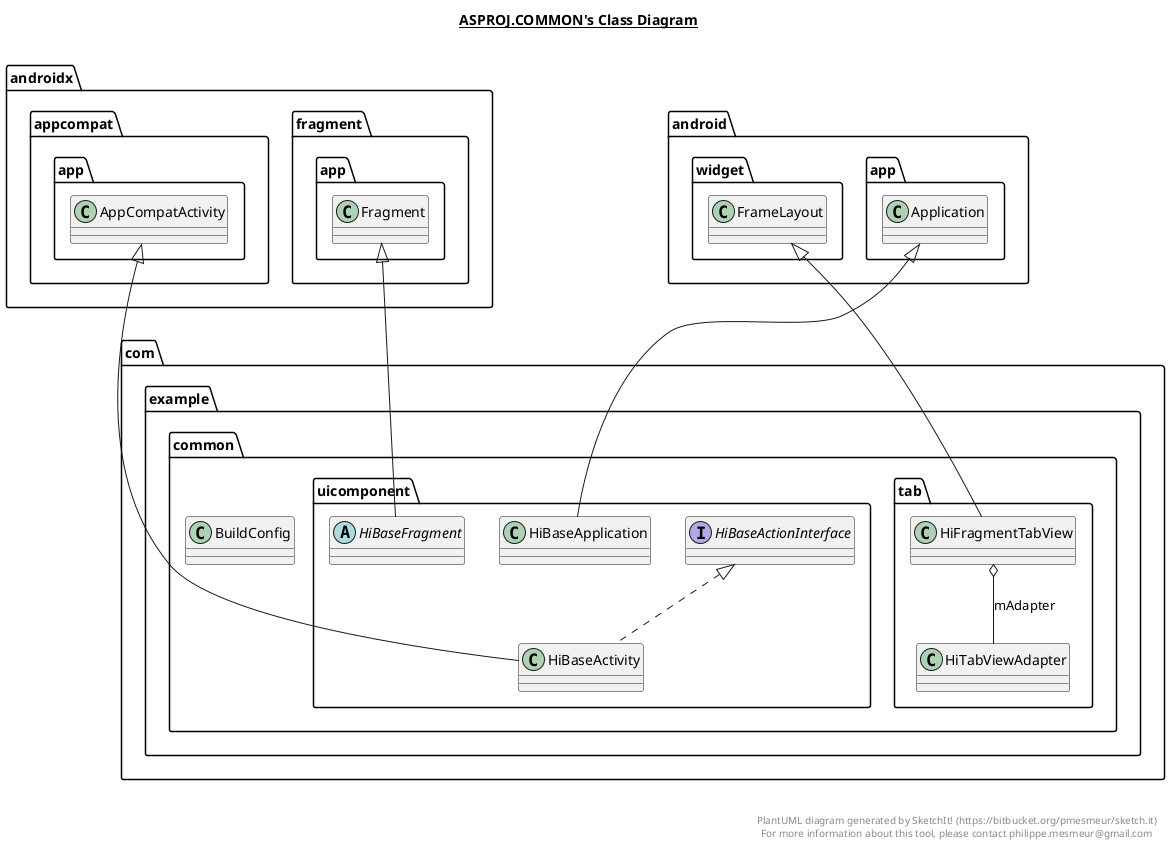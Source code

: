 @startuml

title __ASPROJ.COMMON's Class Diagram__\n

  namespace com.example.common {
    class com.example.common.BuildConfig {
    }
  }
  

  namespace com.example.common {
    namespace tab {
      class com.example.common.tab.HiFragmentTabView {
      }
    }
  }
  

  namespace com.example.common {
    namespace tab {
      class com.example.common.tab.HiTabViewAdapter {
      }
    }
  }
  

  namespace com.example.common {
    namespace uicomponent {
      interface com.example.common.uicomponent.HiBaseActionInterface {
      }
    }
  }
  

  namespace com.example.common {
    namespace uicomponent {
      class com.example.common.uicomponent.HiBaseActivity {
      }
    }
  }
  

  namespace com.example.common {
    namespace uicomponent {
      class com.example.common.uicomponent.HiBaseApplication {
      }
    }
  }
  

  namespace com.example.common {
    namespace uicomponent {
      abstract class com.example.common.uicomponent.HiBaseFragment {
      }
    }
  }
  

  com.example.common.tab.HiFragmentTabView -up-|> android.widget.FrameLayout
  com.example.common.tab.HiFragmentTabView o-- com.example.common.tab.HiTabViewAdapter : mAdapter
  com.example.common.uicomponent.HiBaseActivity .up.|> com.example.common.uicomponent.HiBaseActionInterface
  com.example.common.uicomponent.HiBaseActivity -up-|> androidx.appcompat.app.AppCompatActivity
  com.example.common.uicomponent.HiBaseApplication -up-|> android.app.Application
  com.example.common.uicomponent.HiBaseFragment -up-|> androidx.fragment.app.Fragment


right footer


PlantUML diagram generated by SketchIt! (https://bitbucket.org/pmesmeur/sketch.it)
For more information about this tool, please contact philippe.mesmeur@gmail.com
endfooter

@enduml

